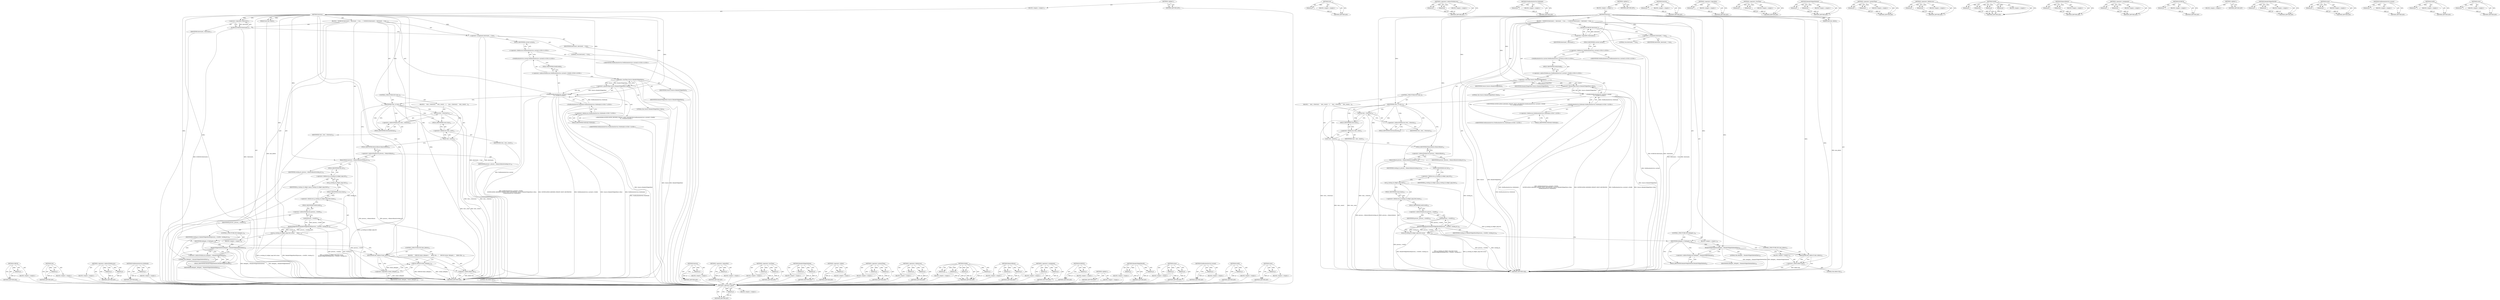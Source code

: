 digraph "reset" {
vulnerable_177 [label=<(METHOD,&lt;operator&gt;.delete)>];
vulnerable_178 [label=<(PARAM,p1)>];
vulnerable_179 [label=<(BLOCK,&lt;empty&gt;,&lt;empty&gt;)>];
vulnerable_180 [label=<(METHOD_RETURN,ANY)>];
vulnerable_159 [label=<(METHOD,Get)>];
vulnerable_160 [label=<(PARAM,p1)>];
vulnerable_161 [label=<(BLOCK,&lt;empty&gt;,&lt;empty&gt;)>];
vulnerable_162 [label=<(METHOD_RETURN,ANY)>];
vulnerable_113 [label=<(METHOD,&lt;operator&gt;.indirectFieldAccess)>];
vulnerable_114 [label=<(PARAM,p1)>];
vulnerable_115 [label=<(PARAM,p2)>];
vulnerable_116 [label=<(BLOCK,&lt;empty&gt;,&lt;empty&gt;)>];
vulnerable_117 [label=<(METHOD_RETURN,ANY)>];
vulnerable_137 [label=<(METHOD,NotificationService.NoDetails)>];
vulnerable_138 [label=<(PARAM,p1)>];
vulnerable_139 [label=<(BLOCK,&lt;empty&gt;,&lt;empty&gt;)>];
vulnerable_140 [label=<(METHOD_RETURN,ANY)>];
vulnerable_6 [label=<(METHOD,&lt;global&gt;)<SUB>1</SUB>>];
vulnerable_7 [label=<(BLOCK,&lt;empty&gt;,&lt;empty&gt;)<SUB>1</SUB>>];
vulnerable_8 [label=<(METHOD,Destroy)<SUB>1</SUB>>];
vulnerable_9 [label=<(PARAM,bool also_delete)<SUB>1</SUB>>];
vulnerable_10 [label=<(BLOCK,{
  DCHECK(!destroyed_);
  destroyed_ = true;

...,{
  DCHECK(!destroyed_);
  destroyed_ = true;

...)<SUB>1</SUB>>];
vulnerable_11 [label=<(DCHECK,DCHECK(!destroyed_))<SUB>2</SUB>>];
vulnerable_12 [label=<(&lt;operator&gt;.logicalNot,!destroyed_)<SUB>2</SUB>>];
vulnerable_13 [label=<(IDENTIFIER,destroyed_,!destroyed_)<SUB>2</SUB>>];
vulnerable_14 [label=<(&lt;operator&gt;.assignment,destroyed_ = true)<SUB>3</SUB>>];
vulnerable_15 [label=<(IDENTIFIER,destroyed_,destroyed_ = true)<SUB>3</SUB>>];
vulnerable_16 [label=<(LITERAL,true,destroyed_ = true)<SUB>3</SUB>>];
vulnerable_17 [label="<(Notify,NotificationService::current()-&gt;Notify(
      N...)<SUB>5</SUB>>"];
vulnerable_18 [label="<(&lt;operator&gt;.indirectFieldAccess,NotificationService::current()-&gt;Notify)<SUB>5</SUB>>"];
vulnerable_19 [label="<(NotificationService.current,NotificationService::current())<SUB>5</SUB>>"];
vulnerable_20 [label="<(&lt;operator&gt;.fieldAccess,NotificationService::current)<SUB>5</SUB>>"];
vulnerable_21 [label="<(IDENTIFIER,NotificationService,NotificationService::current())<SUB>5</SUB>>"];
vulnerable_22 [label=<(FIELD_IDENTIFIER,current,current)<SUB>5</SUB>>];
vulnerable_23 [label=<(FIELD_IDENTIFIER,Notify,Notify)<SUB>5</SUB>>];
vulnerable_24 [label="<(IDENTIFIER,NOTIFICATION_RENDER_WIDGET_HOST_DESTROYED,NotificationService::current()-&gt;Notify(
      N...)<SUB>6</SUB>>"];
vulnerable_25 [label=<(&lt;operator&gt;.greaterThan,Source&lt;RenderWidgetHost&gt;(this))<SUB>6</SUB>>];
vulnerable_26 [label=<(&lt;operator&gt;.lessThan,Source&lt;RenderWidgetHost)<SUB>6</SUB>>];
vulnerable_27 [label=<(IDENTIFIER,Source,Source&lt;RenderWidgetHost)<SUB>6</SUB>>];
vulnerable_28 [label=<(IDENTIFIER,RenderWidgetHost,Source&lt;RenderWidgetHost)<SUB>6</SUB>>];
vulnerable_29 [label=<(LITERAL,this,Source&lt;RenderWidgetHost&gt;(this))<SUB>6</SUB>>];
vulnerable_30 [label="<(NotificationService.NoDetails,NotificationService::NoDetails())<SUB>7</SUB>>"];
vulnerable_31 [label="<(&lt;operator&gt;.fieldAccess,NotificationService::NoDetails)<SUB>7</SUB>>"];
vulnerable_32 [label="<(IDENTIFIER,NotificationService,NotificationService::NoDetails())<SUB>7</SUB>>"];
vulnerable_33 [label=<(FIELD_IDENTIFIER,NoDetails,NoDetails)<SUB>7</SUB>>];
vulnerable_34 [label=<(CONTROL_STRUCTURE,IF,if (view_))<SUB>9</SUB>>];
vulnerable_35 [label=<(IDENTIFIER,view_,if (view_))<SUB>9</SUB>>];
vulnerable_36 [label=<(BLOCK,{
    view_-&gt;Destroy();
    view_.reset();
  },{
    view_-&gt;Destroy();
    view_.reset();
  })<SUB>9</SUB>>];
vulnerable_37 [label=<(Destroy,view_-&gt;Destroy())<SUB>10</SUB>>];
vulnerable_38 [label=<(&lt;operator&gt;.indirectFieldAccess,view_-&gt;Destroy)<SUB>10</SUB>>];
vulnerable_39 [label=<(IDENTIFIER,view_,view_-&gt;Destroy())<SUB>10</SUB>>];
vulnerable_40 [label=<(FIELD_IDENTIFIER,Destroy,Destroy)<SUB>10</SUB>>];
vulnerable_41 [label=<(reset,view_.reset())<SUB>11</SUB>>];
vulnerable_42 [label=<(&lt;operator&gt;.fieldAccess,view_.reset)<SUB>11</SUB>>];
vulnerable_43 [label=<(IDENTIFIER,view_,view_.reset())<SUB>11</SUB>>];
vulnerable_44 [label=<(FIELD_IDENTIFIER,reset,reset)<SUB>11</SUB>>];
vulnerable_45 [label=<(RemoveRoute,process_-&gt;RemoveRoute(routing_id_))<SUB>14</SUB>>];
vulnerable_46 [label=<(&lt;operator&gt;.indirectFieldAccess,process_-&gt;RemoveRoute)<SUB>14</SUB>>];
vulnerable_47 [label=<(IDENTIFIER,process_,process_-&gt;RemoveRoute(routing_id_))<SUB>14</SUB>>];
vulnerable_48 [label=<(FIELD_IDENTIFIER,RemoveRoute,RemoveRoute)<SUB>14</SUB>>];
vulnerable_49 [label=<(IDENTIFIER,routing_id_,process_-&gt;RemoveRoute(routing_id_))<SUB>14</SUB>>];
vulnerable_50 [label=<(erase,g_routing_id_widget_map.Get().erase(
      Rend...)<SUB>15</SUB>>];
vulnerable_51 [label=<(&lt;operator&gt;.fieldAccess,g_routing_id_widget_map.Get().erase)<SUB>15</SUB>>];
vulnerable_52 [label=<(Get,g_routing_id_widget_map.Get())<SUB>15</SUB>>];
vulnerable_53 [label=<(&lt;operator&gt;.fieldAccess,g_routing_id_widget_map.Get)<SUB>15</SUB>>];
vulnerable_54 [label=<(IDENTIFIER,g_routing_id_widget_map,g_routing_id_widget_map.Get())<SUB>15</SUB>>];
vulnerable_55 [label=<(FIELD_IDENTIFIER,Get,Get)<SUB>15</SUB>>];
vulnerable_56 [label=<(FIELD_IDENTIFIER,erase,erase)<SUB>15</SUB>>];
vulnerable_57 [label=<(RenderWidgetHostID,RenderWidgetHostID(process_-&gt;GetID(), routing_id_))<SUB>16</SUB>>];
vulnerable_58 [label=<(GetID,process_-&gt;GetID())<SUB>16</SUB>>];
vulnerable_59 [label=<(&lt;operator&gt;.indirectFieldAccess,process_-&gt;GetID)<SUB>16</SUB>>];
vulnerable_60 [label=<(IDENTIFIER,process_,process_-&gt;GetID())<SUB>16</SUB>>];
vulnerable_61 [label=<(FIELD_IDENTIFIER,GetID,GetID)<SUB>16</SUB>>];
vulnerable_62 [label=<(IDENTIFIER,routing_id_,RenderWidgetHostID(process_-&gt;GetID(), routing_id_))<SUB>16</SUB>>];
vulnerable_63 [label=<(CONTROL_STRUCTURE,IF,if (delegate_))<SUB>18</SUB>>];
vulnerable_64 [label=<(IDENTIFIER,delegate_,if (delegate_))<SUB>18</SUB>>];
vulnerable_65 [label=<(BLOCK,&lt;empty&gt;,&lt;empty&gt;)<SUB>19</SUB>>];
vulnerable_66 [label=<(RenderWidgetDeleted,delegate_-&gt;RenderWidgetDeleted(this))<SUB>19</SUB>>];
vulnerable_67 [label=<(&lt;operator&gt;.indirectFieldAccess,delegate_-&gt;RenderWidgetDeleted)<SUB>19</SUB>>];
vulnerable_68 [label=<(IDENTIFIER,delegate_,delegate_-&gt;RenderWidgetDeleted(this))<SUB>19</SUB>>];
vulnerable_69 [label=<(FIELD_IDENTIFIER,RenderWidgetDeleted,RenderWidgetDeleted)<SUB>19</SUB>>];
vulnerable_70 [label=<(LITERAL,this,delegate_-&gt;RenderWidgetDeleted(this))<SUB>19</SUB>>];
vulnerable_71 [label=<(CONTROL_STRUCTURE,IF,if (also_delete))<SUB>21</SUB>>];
vulnerable_72 [label=<(IDENTIFIER,also_delete,if (also_delete))<SUB>21</SUB>>];
vulnerable_73 [label=<(BLOCK,&lt;empty&gt;,&lt;empty&gt;)<SUB>22</SUB>>];
vulnerable_74 [label=<(&lt;operator&gt;.delete,delete this)<SUB>22</SUB>>];
vulnerable_75 [label=<(LITERAL,this,delete this)<SUB>22</SUB>>];
vulnerable_76 [label=<(METHOD_RETURN,void)<SUB>1</SUB>>];
vulnerable_78 [label=<(METHOD_RETURN,ANY)<SUB>1</SUB>>];
vulnerable_141 [label=<(METHOD,Destroy)>];
vulnerable_142 [label=<(PARAM,p1)>];
vulnerable_143 [label=<(BLOCK,&lt;empty&gt;,&lt;empty&gt;)>];
vulnerable_144 [label=<(METHOD_RETURN,ANY)>];
vulnerable_97 [label=<(METHOD,&lt;operator&gt;.logicalNot)>];
vulnerable_98 [label=<(PARAM,p1)>];
vulnerable_99 [label=<(BLOCK,&lt;empty&gt;,&lt;empty&gt;)>];
vulnerable_100 [label=<(METHOD_RETURN,ANY)>];
vulnerable_132 [label=<(METHOD,&lt;operator&gt;.lessThan)>];
vulnerable_133 [label=<(PARAM,p1)>];
vulnerable_134 [label=<(PARAM,p2)>];
vulnerable_135 [label=<(BLOCK,&lt;empty&gt;,&lt;empty&gt;)>];
vulnerable_136 [label=<(METHOD_RETURN,ANY)>];
vulnerable_172 [label=<(METHOD,RenderWidgetDeleted)>];
vulnerable_173 [label=<(PARAM,p1)>];
vulnerable_174 [label=<(PARAM,p2)>];
vulnerable_175 [label=<(BLOCK,&lt;empty&gt;,&lt;empty&gt;)>];
vulnerable_176 [label=<(METHOD_RETURN,ANY)>];
vulnerable_127 [label=<(METHOD,&lt;operator&gt;.greaterThan)>];
vulnerable_128 [label=<(PARAM,p1)>];
vulnerable_129 [label=<(PARAM,p2)>];
vulnerable_130 [label=<(BLOCK,&lt;empty&gt;,&lt;empty&gt;)>];
vulnerable_131 [label=<(METHOD_RETURN,ANY)>];
vulnerable_122 [label=<(METHOD,&lt;operator&gt;.fieldAccess)>];
vulnerable_123 [label=<(PARAM,p1)>];
vulnerable_124 [label=<(PARAM,p2)>];
vulnerable_125 [label=<(BLOCK,&lt;empty&gt;,&lt;empty&gt;)>];
vulnerable_126 [label=<(METHOD_RETURN,ANY)>];
vulnerable_106 [label=<(METHOD,Notify)>];
vulnerable_107 [label=<(PARAM,p1)>];
vulnerable_108 [label=<(PARAM,p2)>];
vulnerable_109 [label=<(PARAM,p3)>];
vulnerable_110 [label=<(PARAM,p4)>];
vulnerable_111 [label=<(BLOCK,&lt;empty&gt;,&lt;empty&gt;)>];
vulnerable_112 [label=<(METHOD_RETURN,ANY)>];
vulnerable_149 [label=<(METHOD,RemoveRoute)>];
vulnerable_150 [label=<(PARAM,p1)>];
vulnerable_151 [label=<(PARAM,p2)>];
vulnerable_152 [label=<(BLOCK,&lt;empty&gt;,&lt;empty&gt;)>];
vulnerable_153 [label=<(METHOD_RETURN,ANY)>];
vulnerable_101 [label=<(METHOD,&lt;operator&gt;.assignment)>];
vulnerable_102 [label=<(PARAM,p1)>];
vulnerable_103 [label=<(PARAM,p2)>];
vulnerable_104 [label=<(BLOCK,&lt;empty&gt;,&lt;empty&gt;)>];
vulnerable_105 [label=<(METHOD_RETURN,ANY)>];
vulnerable_93 [label=<(METHOD,DCHECK)>];
vulnerable_94 [label=<(PARAM,p1)>];
vulnerable_95 [label=<(BLOCK,&lt;empty&gt;,&lt;empty&gt;)>];
vulnerable_96 [label=<(METHOD_RETURN,ANY)>];
vulnerable_87 [label=<(METHOD,&lt;global&gt;)<SUB>1</SUB>>];
vulnerable_88 [label=<(BLOCK,&lt;empty&gt;,&lt;empty&gt;)>];
vulnerable_89 [label=<(METHOD_RETURN,ANY)>];
vulnerable_163 [label=<(METHOD,RenderWidgetHostID)>];
vulnerable_164 [label=<(PARAM,p1)>];
vulnerable_165 [label=<(PARAM,p2)>];
vulnerable_166 [label=<(BLOCK,&lt;empty&gt;,&lt;empty&gt;)>];
vulnerable_167 [label=<(METHOD_RETURN,ANY)>];
vulnerable_154 [label=<(METHOD,erase)>];
vulnerable_155 [label=<(PARAM,p1)>];
vulnerable_156 [label=<(PARAM,p2)>];
vulnerable_157 [label=<(BLOCK,&lt;empty&gt;,&lt;empty&gt;)>];
vulnerable_158 [label=<(METHOD_RETURN,ANY)>];
vulnerable_118 [label=<(METHOD,NotificationService.current)>];
vulnerable_119 [label=<(PARAM,p1)>];
vulnerable_120 [label=<(BLOCK,&lt;empty&gt;,&lt;empty&gt;)>];
vulnerable_121 [label=<(METHOD_RETURN,ANY)>];
vulnerable_168 [label=<(METHOD,GetID)>];
vulnerable_169 [label=<(PARAM,p1)>];
vulnerable_170 [label=<(BLOCK,&lt;empty&gt;,&lt;empty&gt;)>];
vulnerable_171 [label=<(METHOD_RETURN,ANY)>];
vulnerable_145 [label=<(METHOD,reset)>];
vulnerable_146 [label=<(PARAM,p1)>];
vulnerable_147 [label=<(BLOCK,&lt;empty&gt;,&lt;empty&gt;)>];
vulnerable_148 [label=<(METHOD_RETURN,ANY)>];
fixed_180 [label=<(METHOD,CHECK)>];
fixed_181 [label=<(PARAM,p1)>];
fixed_182 [label=<(BLOCK,&lt;empty&gt;,&lt;empty&gt;)>];
fixed_183 [label=<(METHOD_RETURN,ANY)>];
fixed_162 [label=<(METHOD,Get)>];
fixed_163 [label=<(PARAM,p1)>];
fixed_164 [label=<(BLOCK,&lt;empty&gt;,&lt;empty&gt;)>];
fixed_165 [label=<(METHOD_RETURN,ANY)>];
fixed_116 [label=<(METHOD,&lt;operator&gt;.indirectFieldAccess)>];
fixed_117 [label=<(PARAM,p1)>];
fixed_118 [label=<(PARAM,p2)>];
fixed_119 [label=<(BLOCK,&lt;empty&gt;,&lt;empty&gt;)>];
fixed_120 [label=<(METHOD_RETURN,ANY)>];
fixed_140 [label=<(METHOD,NotificationService.NoDetails)>];
fixed_141 [label=<(PARAM,p1)>];
fixed_142 [label=<(BLOCK,&lt;empty&gt;,&lt;empty&gt;)>];
fixed_143 [label=<(METHOD_RETURN,ANY)>];
fixed_6 [label=<(METHOD,&lt;global&gt;)<SUB>1</SUB>>];
fixed_7 [label=<(BLOCK,&lt;empty&gt;,&lt;empty&gt;)<SUB>1</SUB>>];
fixed_8 [label=<(METHOD,Destroy)<SUB>1</SUB>>];
fixed_9 [label=<(PARAM,bool also_delete)<SUB>1</SUB>>];
fixed_10 [label=<(BLOCK,{
  DCHECK(!destroyed_);
  destroyed_ = true;

...,{
  DCHECK(!destroyed_);
  destroyed_ = true;

...)<SUB>1</SUB>>];
fixed_11 [label=<(DCHECK,DCHECK(!destroyed_))<SUB>2</SUB>>];
fixed_12 [label=<(&lt;operator&gt;.logicalNot,!destroyed_)<SUB>2</SUB>>];
fixed_13 [label=<(IDENTIFIER,destroyed_,!destroyed_)<SUB>2</SUB>>];
fixed_14 [label=<(&lt;operator&gt;.assignment,destroyed_ = true)<SUB>3</SUB>>];
fixed_15 [label=<(IDENTIFIER,destroyed_,destroyed_ = true)<SUB>3</SUB>>];
fixed_16 [label=<(LITERAL,true,destroyed_ = true)<SUB>3</SUB>>];
fixed_17 [label="<(Notify,NotificationService::current()-&gt;Notify(
      N...)<SUB>5</SUB>>"];
fixed_18 [label="<(&lt;operator&gt;.indirectFieldAccess,NotificationService::current()-&gt;Notify)<SUB>5</SUB>>"];
fixed_19 [label="<(NotificationService.current,NotificationService::current())<SUB>5</SUB>>"];
fixed_20 [label="<(&lt;operator&gt;.fieldAccess,NotificationService::current)<SUB>5</SUB>>"];
fixed_21 [label="<(IDENTIFIER,NotificationService,NotificationService::current())<SUB>5</SUB>>"];
fixed_22 [label=<(FIELD_IDENTIFIER,current,current)<SUB>5</SUB>>];
fixed_23 [label=<(FIELD_IDENTIFIER,Notify,Notify)<SUB>5</SUB>>];
fixed_24 [label="<(IDENTIFIER,NOTIFICATION_RENDER_WIDGET_HOST_DESTROYED,NotificationService::current()-&gt;Notify(
      N...)<SUB>6</SUB>>"];
fixed_25 [label=<(&lt;operator&gt;.greaterThan,Source&lt;RenderWidgetHost&gt;(this))<SUB>6</SUB>>];
fixed_26 [label=<(&lt;operator&gt;.lessThan,Source&lt;RenderWidgetHost)<SUB>6</SUB>>];
fixed_27 [label=<(IDENTIFIER,Source,Source&lt;RenderWidgetHost)<SUB>6</SUB>>];
fixed_28 [label=<(IDENTIFIER,RenderWidgetHost,Source&lt;RenderWidgetHost)<SUB>6</SUB>>];
fixed_29 [label=<(LITERAL,this,Source&lt;RenderWidgetHost&gt;(this))<SUB>6</SUB>>];
fixed_30 [label="<(NotificationService.NoDetails,NotificationService::NoDetails())<SUB>7</SUB>>"];
fixed_31 [label="<(&lt;operator&gt;.fieldAccess,NotificationService::NoDetails)<SUB>7</SUB>>"];
fixed_32 [label="<(IDENTIFIER,NotificationService,NotificationService::NoDetails())<SUB>7</SUB>>"];
fixed_33 [label=<(FIELD_IDENTIFIER,NoDetails,NoDetails)<SUB>7</SUB>>];
fixed_34 [label=<(CONTROL_STRUCTURE,IF,if (view_))<SUB>9</SUB>>];
fixed_35 [label=<(IDENTIFIER,view_,if (view_))<SUB>9</SUB>>];
fixed_36 [label=<(BLOCK,{
    view_-&gt;Destroy();
    view_.reset();
  },{
    view_-&gt;Destroy();
    view_.reset();
  })<SUB>9</SUB>>];
fixed_37 [label=<(Destroy,view_-&gt;Destroy())<SUB>10</SUB>>];
fixed_38 [label=<(&lt;operator&gt;.indirectFieldAccess,view_-&gt;Destroy)<SUB>10</SUB>>];
fixed_39 [label=<(IDENTIFIER,view_,view_-&gt;Destroy())<SUB>10</SUB>>];
fixed_40 [label=<(FIELD_IDENTIFIER,Destroy,Destroy)<SUB>10</SUB>>];
fixed_41 [label=<(reset,view_.reset())<SUB>11</SUB>>];
fixed_42 [label=<(&lt;operator&gt;.fieldAccess,view_.reset)<SUB>11</SUB>>];
fixed_43 [label=<(IDENTIFIER,view_,view_.reset())<SUB>11</SUB>>];
fixed_44 [label=<(FIELD_IDENTIFIER,reset,reset)<SUB>11</SUB>>];
fixed_45 [label=<(RemoveRoute,process_-&gt;RemoveRoute(routing_id_))<SUB>14</SUB>>];
fixed_46 [label=<(&lt;operator&gt;.indirectFieldAccess,process_-&gt;RemoveRoute)<SUB>14</SUB>>];
fixed_47 [label=<(IDENTIFIER,process_,process_-&gt;RemoveRoute(routing_id_))<SUB>14</SUB>>];
fixed_48 [label=<(FIELD_IDENTIFIER,RemoveRoute,RemoveRoute)<SUB>14</SUB>>];
fixed_49 [label=<(IDENTIFIER,routing_id_,process_-&gt;RemoveRoute(routing_id_))<SUB>14</SUB>>];
fixed_50 [label=<(erase,g_routing_id_widget_map.Get().erase(
      Rend...)<SUB>15</SUB>>];
fixed_51 [label=<(&lt;operator&gt;.fieldAccess,g_routing_id_widget_map.Get().erase)<SUB>15</SUB>>];
fixed_52 [label=<(Get,g_routing_id_widget_map.Get())<SUB>15</SUB>>];
fixed_53 [label=<(&lt;operator&gt;.fieldAccess,g_routing_id_widget_map.Get)<SUB>15</SUB>>];
fixed_54 [label=<(IDENTIFIER,g_routing_id_widget_map,g_routing_id_widget_map.Get())<SUB>15</SUB>>];
fixed_55 [label=<(FIELD_IDENTIFIER,Get,Get)<SUB>15</SUB>>];
fixed_56 [label=<(FIELD_IDENTIFIER,erase,erase)<SUB>15</SUB>>];
fixed_57 [label=<(RenderWidgetHostID,RenderWidgetHostID(process_-&gt;GetID(), routing_id_))<SUB>16</SUB>>];
fixed_58 [label=<(GetID,process_-&gt;GetID())<SUB>16</SUB>>];
fixed_59 [label=<(&lt;operator&gt;.indirectFieldAccess,process_-&gt;GetID)<SUB>16</SUB>>];
fixed_60 [label=<(IDENTIFIER,process_,process_-&gt;GetID())<SUB>16</SUB>>];
fixed_61 [label=<(FIELD_IDENTIFIER,GetID,GetID)<SUB>16</SUB>>];
fixed_62 [label=<(IDENTIFIER,routing_id_,RenderWidgetHostID(process_-&gt;GetID(), routing_id_))<SUB>16</SUB>>];
fixed_63 [label=<(CONTROL_STRUCTURE,IF,if (delegate_))<SUB>18</SUB>>];
fixed_64 [label=<(IDENTIFIER,delegate_,if (delegate_))<SUB>18</SUB>>];
fixed_65 [label=<(BLOCK,&lt;empty&gt;,&lt;empty&gt;)<SUB>19</SUB>>];
fixed_66 [label=<(RenderWidgetDeleted,delegate_-&gt;RenderWidgetDeleted(this))<SUB>19</SUB>>];
fixed_67 [label=<(&lt;operator&gt;.indirectFieldAccess,delegate_-&gt;RenderWidgetDeleted)<SUB>19</SUB>>];
fixed_68 [label=<(IDENTIFIER,delegate_,delegate_-&gt;RenderWidgetDeleted(this))<SUB>19</SUB>>];
fixed_69 [label=<(FIELD_IDENTIFIER,RenderWidgetDeleted,RenderWidgetDeleted)<SUB>19</SUB>>];
fixed_70 [label=<(LITERAL,this,delegate_-&gt;RenderWidgetDeleted(this))<SUB>19</SUB>>];
fixed_71 [label=<(CONTROL_STRUCTURE,IF,if (also_delete))<SUB>21</SUB>>];
fixed_72 [label=<(IDENTIFIER,also_delete,if (also_delete))<SUB>21</SUB>>];
fixed_73 [label=<(BLOCK,{
    CHECK(!owner_delegate_);
     delete this...,{
    CHECK(!owner_delegate_);
     delete this...)<SUB>21</SUB>>];
fixed_74 [label=<(CHECK,CHECK(!owner_delegate_))<SUB>22</SUB>>];
fixed_75 [label=<(&lt;operator&gt;.logicalNot,!owner_delegate_)<SUB>22</SUB>>];
fixed_76 [label=<(IDENTIFIER,owner_delegate_,!owner_delegate_)<SUB>22</SUB>>];
fixed_77 [label=<(&lt;operator&gt;.delete,delete this)<SUB>23</SUB>>];
fixed_78 [label=<(LITERAL,this,delete this)<SUB>23</SUB>>];
fixed_79 [label=<(METHOD_RETURN,void)<SUB>1</SUB>>];
fixed_81 [label=<(METHOD_RETURN,ANY)<SUB>1</SUB>>];
fixed_144 [label=<(METHOD,Destroy)>];
fixed_145 [label=<(PARAM,p1)>];
fixed_146 [label=<(BLOCK,&lt;empty&gt;,&lt;empty&gt;)>];
fixed_147 [label=<(METHOD_RETURN,ANY)>];
fixed_100 [label=<(METHOD,&lt;operator&gt;.logicalNot)>];
fixed_101 [label=<(PARAM,p1)>];
fixed_102 [label=<(BLOCK,&lt;empty&gt;,&lt;empty&gt;)>];
fixed_103 [label=<(METHOD_RETURN,ANY)>];
fixed_135 [label=<(METHOD,&lt;operator&gt;.lessThan)>];
fixed_136 [label=<(PARAM,p1)>];
fixed_137 [label=<(PARAM,p2)>];
fixed_138 [label=<(BLOCK,&lt;empty&gt;,&lt;empty&gt;)>];
fixed_139 [label=<(METHOD_RETURN,ANY)>];
fixed_175 [label=<(METHOD,RenderWidgetDeleted)>];
fixed_176 [label=<(PARAM,p1)>];
fixed_177 [label=<(PARAM,p2)>];
fixed_178 [label=<(BLOCK,&lt;empty&gt;,&lt;empty&gt;)>];
fixed_179 [label=<(METHOD_RETURN,ANY)>];
fixed_184 [label=<(METHOD,&lt;operator&gt;.delete)>];
fixed_185 [label=<(PARAM,p1)>];
fixed_186 [label=<(BLOCK,&lt;empty&gt;,&lt;empty&gt;)>];
fixed_187 [label=<(METHOD_RETURN,ANY)>];
fixed_130 [label=<(METHOD,&lt;operator&gt;.greaterThan)>];
fixed_131 [label=<(PARAM,p1)>];
fixed_132 [label=<(PARAM,p2)>];
fixed_133 [label=<(BLOCK,&lt;empty&gt;,&lt;empty&gt;)>];
fixed_134 [label=<(METHOD_RETURN,ANY)>];
fixed_125 [label=<(METHOD,&lt;operator&gt;.fieldAccess)>];
fixed_126 [label=<(PARAM,p1)>];
fixed_127 [label=<(PARAM,p2)>];
fixed_128 [label=<(BLOCK,&lt;empty&gt;,&lt;empty&gt;)>];
fixed_129 [label=<(METHOD_RETURN,ANY)>];
fixed_109 [label=<(METHOD,Notify)>];
fixed_110 [label=<(PARAM,p1)>];
fixed_111 [label=<(PARAM,p2)>];
fixed_112 [label=<(PARAM,p3)>];
fixed_113 [label=<(PARAM,p4)>];
fixed_114 [label=<(BLOCK,&lt;empty&gt;,&lt;empty&gt;)>];
fixed_115 [label=<(METHOD_RETURN,ANY)>];
fixed_152 [label=<(METHOD,RemoveRoute)>];
fixed_153 [label=<(PARAM,p1)>];
fixed_154 [label=<(PARAM,p2)>];
fixed_155 [label=<(BLOCK,&lt;empty&gt;,&lt;empty&gt;)>];
fixed_156 [label=<(METHOD_RETURN,ANY)>];
fixed_104 [label=<(METHOD,&lt;operator&gt;.assignment)>];
fixed_105 [label=<(PARAM,p1)>];
fixed_106 [label=<(PARAM,p2)>];
fixed_107 [label=<(BLOCK,&lt;empty&gt;,&lt;empty&gt;)>];
fixed_108 [label=<(METHOD_RETURN,ANY)>];
fixed_96 [label=<(METHOD,DCHECK)>];
fixed_97 [label=<(PARAM,p1)>];
fixed_98 [label=<(BLOCK,&lt;empty&gt;,&lt;empty&gt;)>];
fixed_99 [label=<(METHOD_RETURN,ANY)>];
fixed_90 [label=<(METHOD,&lt;global&gt;)<SUB>1</SUB>>];
fixed_91 [label=<(BLOCK,&lt;empty&gt;,&lt;empty&gt;)>];
fixed_92 [label=<(METHOD_RETURN,ANY)>];
fixed_166 [label=<(METHOD,RenderWidgetHostID)>];
fixed_167 [label=<(PARAM,p1)>];
fixed_168 [label=<(PARAM,p2)>];
fixed_169 [label=<(BLOCK,&lt;empty&gt;,&lt;empty&gt;)>];
fixed_170 [label=<(METHOD_RETURN,ANY)>];
fixed_157 [label=<(METHOD,erase)>];
fixed_158 [label=<(PARAM,p1)>];
fixed_159 [label=<(PARAM,p2)>];
fixed_160 [label=<(BLOCK,&lt;empty&gt;,&lt;empty&gt;)>];
fixed_161 [label=<(METHOD_RETURN,ANY)>];
fixed_121 [label=<(METHOD,NotificationService.current)>];
fixed_122 [label=<(PARAM,p1)>];
fixed_123 [label=<(BLOCK,&lt;empty&gt;,&lt;empty&gt;)>];
fixed_124 [label=<(METHOD_RETURN,ANY)>];
fixed_171 [label=<(METHOD,GetID)>];
fixed_172 [label=<(PARAM,p1)>];
fixed_173 [label=<(BLOCK,&lt;empty&gt;,&lt;empty&gt;)>];
fixed_174 [label=<(METHOD_RETURN,ANY)>];
fixed_148 [label=<(METHOD,reset)>];
fixed_149 [label=<(PARAM,p1)>];
fixed_150 [label=<(BLOCK,&lt;empty&gt;,&lt;empty&gt;)>];
fixed_151 [label=<(METHOD_RETURN,ANY)>];
vulnerable_177 -> vulnerable_178  [key=0, label="AST: "];
vulnerable_177 -> vulnerable_178  [key=1, label="DDG: "];
vulnerable_177 -> vulnerable_179  [key=0, label="AST: "];
vulnerable_177 -> vulnerable_180  [key=0, label="AST: "];
vulnerable_177 -> vulnerable_180  [key=1, label="CFG: "];
vulnerable_178 -> vulnerable_180  [key=0, label="DDG: p1"];
vulnerable_159 -> vulnerable_160  [key=0, label="AST: "];
vulnerable_159 -> vulnerable_160  [key=1, label="DDG: "];
vulnerable_159 -> vulnerable_161  [key=0, label="AST: "];
vulnerable_159 -> vulnerable_162  [key=0, label="AST: "];
vulnerable_159 -> vulnerable_162  [key=1, label="CFG: "];
vulnerable_160 -> vulnerable_162  [key=0, label="DDG: p1"];
vulnerable_113 -> vulnerable_114  [key=0, label="AST: "];
vulnerable_113 -> vulnerable_114  [key=1, label="DDG: "];
vulnerable_113 -> vulnerable_116  [key=0, label="AST: "];
vulnerable_113 -> vulnerable_115  [key=0, label="AST: "];
vulnerable_113 -> vulnerable_115  [key=1, label="DDG: "];
vulnerable_113 -> vulnerable_117  [key=0, label="AST: "];
vulnerable_113 -> vulnerable_117  [key=1, label="CFG: "];
vulnerable_114 -> vulnerable_117  [key=0, label="DDG: p1"];
vulnerable_115 -> vulnerable_117  [key=0, label="DDG: p2"];
vulnerable_137 -> vulnerable_138  [key=0, label="AST: "];
vulnerable_137 -> vulnerable_138  [key=1, label="DDG: "];
vulnerable_137 -> vulnerable_139  [key=0, label="AST: "];
vulnerable_137 -> vulnerable_140  [key=0, label="AST: "];
vulnerable_137 -> vulnerable_140  [key=1, label="CFG: "];
vulnerable_138 -> vulnerable_140  [key=0, label="DDG: p1"];
vulnerable_6 -> vulnerable_7  [key=0, label="AST: "];
vulnerable_6 -> vulnerable_78  [key=0, label="AST: "];
vulnerable_6 -> vulnerable_78  [key=1, label="CFG: "];
vulnerable_7 -> vulnerable_8  [key=0, label="AST: "];
vulnerable_8 -> vulnerable_9  [key=0, label="AST: "];
vulnerable_8 -> vulnerable_9  [key=1, label="DDG: "];
vulnerable_8 -> vulnerable_10  [key=0, label="AST: "];
vulnerable_8 -> vulnerable_76  [key=0, label="AST: "];
vulnerable_8 -> vulnerable_12  [key=0, label="CFG: "];
vulnerable_8 -> vulnerable_12  [key=1, label="DDG: "];
vulnerable_8 -> vulnerable_14  [key=0, label="DDG: "];
vulnerable_8 -> vulnerable_17  [key=0, label="DDG: "];
vulnerable_8 -> vulnerable_35  [key=0, label="DDG: "];
vulnerable_8 -> vulnerable_45  [key=0, label="DDG: "];
vulnerable_8 -> vulnerable_64  [key=0, label="DDG: "];
vulnerable_8 -> vulnerable_72  [key=0, label="DDG: "];
vulnerable_8 -> vulnerable_25  [key=0, label="DDG: "];
vulnerable_8 -> vulnerable_57  [key=0, label="DDG: "];
vulnerable_8 -> vulnerable_26  [key=0, label="DDG: "];
vulnerable_8 -> vulnerable_66  [key=0, label="DDG: "];
vulnerable_8 -> vulnerable_74  [key=0, label="DDG: "];
vulnerable_9 -> vulnerable_76  [key=0, label="DDG: also_delete"];
vulnerable_10 -> vulnerable_11  [key=0, label="AST: "];
vulnerable_10 -> vulnerable_14  [key=0, label="AST: "];
vulnerable_10 -> vulnerable_17  [key=0, label="AST: "];
vulnerable_10 -> vulnerable_34  [key=0, label="AST: "];
vulnerable_10 -> vulnerable_45  [key=0, label="AST: "];
vulnerable_10 -> vulnerable_50  [key=0, label="AST: "];
vulnerable_10 -> vulnerable_63  [key=0, label="AST: "];
vulnerable_10 -> vulnerable_71  [key=0, label="AST: "];
vulnerable_11 -> vulnerable_12  [key=0, label="AST: "];
vulnerable_11 -> vulnerable_14  [key=0, label="CFG: "];
vulnerable_11 -> vulnerable_76  [key=0, label="DDG: !destroyed_"];
vulnerable_11 -> vulnerable_76  [key=1, label="DDG: DCHECK(!destroyed_)"];
vulnerable_12 -> vulnerable_13  [key=0, label="AST: "];
vulnerable_12 -> vulnerable_11  [key=0, label="CFG: "];
vulnerable_12 -> vulnerable_11  [key=1, label="DDG: destroyed_"];
vulnerable_14 -> vulnerable_15  [key=0, label="AST: "];
vulnerable_14 -> vulnerable_16  [key=0, label="AST: "];
vulnerable_14 -> vulnerable_22  [key=0, label="CFG: "];
vulnerable_14 -> vulnerable_76  [key=0, label="DDG: destroyed_"];
vulnerable_14 -> vulnerable_76  [key=1, label="DDG: destroyed_ = true"];
vulnerable_17 -> vulnerable_18  [key=0, label="AST: "];
vulnerable_17 -> vulnerable_24  [key=0, label="AST: "];
vulnerable_17 -> vulnerable_25  [key=0, label="AST: "];
vulnerable_17 -> vulnerable_30  [key=0, label="AST: "];
vulnerable_17 -> vulnerable_35  [key=0, label="CFG: "];
vulnerable_17 -> vulnerable_76  [key=0, label="DDG: NotificationService::current()-&gt;Notify"];
vulnerable_17 -> vulnerable_76  [key=1, label="DDG: Source&lt;RenderWidgetHost&gt;(this)"];
vulnerable_17 -> vulnerable_76  [key=2, label="DDG: NotificationService::NoDetails()"];
vulnerable_17 -> vulnerable_76  [key=3, label="DDG: NotificationService::current()-&gt;Notify(
      NOTIFICATION_RENDER_WIDGET_HOST_DESTROYED, Source&lt;RenderWidgetHost&gt;(this),
      NotificationService::NoDetails())"];
vulnerable_17 -> vulnerable_76  [key=4, label="DDG: NOTIFICATION_RENDER_WIDGET_HOST_DESTROYED"];
vulnerable_18 -> vulnerable_19  [key=0, label="AST: "];
vulnerable_18 -> vulnerable_23  [key=0, label="AST: "];
vulnerable_18 -> vulnerable_26  [key=0, label="CFG: "];
vulnerable_19 -> vulnerable_20  [key=0, label="AST: "];
vulnerable_19 -> vulnerable_23  [key=0, label="CFG: "];
vulnerable_19 -> vulnerable_76  [key=0, label="DDG: NotificationService::current"];
vulnerable_20 -> vulnerable_21  [key=0, label="AST: "];
vulnerable_20 -> vulnerable_22  [key=0, label="AST: "];
vulnerable_20 -> vulnerable_19  [key=0, label="CFG: "];
vulnerable_22 -> vulnerable_20  [key=0, label="CFG: "];
vulnerable_23 -> vulnerable_18  [key=0, label="CFG: "];
vulnerable_25 -> vulnerable_26  [key=0, label="AST: "];
vulnerable_25 -> vulnerable_29  [key=0, label="AST: "];
vulnerable_25 -> vulnerable_33  [key=0, label="CFG: "];
vulnerable_25 -> vulnerable_76  [key=0, label="DDG: Source&lt;RenderWidgetHost"];
vulnerable_25 -> vulnerable_17  [key=0, label="DDG: Source&lt;RenderWidgetHost"];
vulnerable_25 -> vulnerable_17  [key=1, label="DDG: this"];
vulnerable_26 -> vulnerable_27  [key=0, label="AST: "];
vulnerable_26 -> vulnerable_28  [key=0, label="AST: "];
vulnerable_26 -> vulnerable_25  [key=0, label="CFG: "];
vulnerable_26 -> vulnerable_25  [key=1, label="DDG: Source"];
vulnerable_26 -> vulnerable_25  [key=2, label="DDG: RenderWidgetHost"];
vulnerable_26 -> vulnerable_76  [key=0, label="DDG: RenderWidgetHost"];
vulnerable_26 -> vulnerable_76  [key=1, label="DDG: Source"];
vulnerable_30 -> vulnerable_31  [key=0, label="AST: "];
vulnerable_30 -> vulnerable_17  [key=0, label="CFG: "];
vulnerable_30 -> vulnerable_17  [key=1, label="DDG: NotificationService::NoDetails"];
vulnerable_30 -> vulnerable_76  [key=0, label="DDG: NotificationService::NoDetails"];
vulnerable_31 -> vulnerable_32  [key=0, label="AST: "];
vulnerable_31 -> vulnerable_33  [key=0, label="AST: "];
vulnerable_31 -> vulnerable_30  [key=0, label="CFG: "];
vulnerable_33 -> vulnerable_31  [key=0, label="CFG: "];
vulnerable_34 -> vulnerable_35  [key=0, label="AST: "];
vulnerable_34 -> vulnerable_36  [key=0, label="AST: "];
vulnerable_35 -> vulnerable_40  [key=0, label="CFG: "];
vulnerable_35 -> vulnerable_40  [key=1, label="CDG: "];
vulnerable_35 -> vulnerable_48  [key=0, label="CFG: "];
vulnerable_35 -> vulnerable_42  [key=0, label="CDG: "];
vulnerable_35 -> vulnerable_44  [key=0, label="CDG: "];
vulnerable_35 -> vulnerable_37  [key=0, label="CDG: "];
vulnerable_35 -> vulnerable_38  [key=0, label="CDG: "];
vulnerable_35 -> vulnerable_41  [key=0, label="CDG: "];
vulnerable_36 -> vulnerable_37  [key=0, label="AST: "];
vulnerable_36 -> vulnerable_41  [key=0, label="AST: "];
vulnerable_37 -> vulnerable_38  [key=0, label="AST: "];
vulnerable_37 -> vulnerable_44  [key=0, label="CFG: "];
vulnerable_37 -> vulnerable_76  [key=0, label="DDG: view_-&gt;Destroy"];
vulnerable_37 -> vulnerable_76  [key=1, label="DDG: view_-&gt;Destroy()"];
vulnerable_38 -> vulnerable_39  [key=0, label="AST: "];
vulnerable_38 -> vulnerable_40  [key=0, label="AST: "];
vulnerable_38 -> vulnerable_37  [key=0, label="CFG: "];
vulnerable_40 -> vulnerable_38  [key=0, label="CFG: "];
vulnerable_41 -> vulnerable_42  [key=0, label="AST: "];
vulnerable_41 -> vulnerable_48  [key=0, label="CFG: "];
vulnerable_41 -> vulnerable_76  [key=0, label="DDG: view_.reset"];
vulnerable_41 -> vulnerable_76  [key=1, label="DDG: view_.reset()"];
vulnerable_42 -> vulnerable_43  [key=0, label="AST: "];
vulnerable_42 -> vulnerable_44  [key=0, label="AST: "];
vulnerable_42 -> vulnerable_41  [key=0, label="CFG: "];
vulnerable_44 -> vulnerable_42  [key=0, label="CFG: "];
vulnerable_45 -> vulnerable_46  [key=0, label="AST: "];
vulnerable_45 -> vulnerable_49  [key=0, label="AST: "];
vulnerable_45 -> vulnerable_55  [key=0, label="CFG: "];
vulnerable_45 -> vulnerable_76  [key=0, label="DDG: process_-&gt;RemoveRoute"];
vulnerable_45 -> vulnerable_76  [key=1, label="DDG: process_-&gt;RemoveRoute(routing_id_)"];
vulnerable_45 -> vulnerable_57  [key=0, label="DDG: routing_id_"];
vulnerable_46 -> vulnerable_47  [key=0, label="AST: "];
vulnerable_46 -> vulnerable_48  [key=0, label="AST: "];
vulnerable_46 -> vulnerable_45  [key=0, label="CFG: "];
vulnerable_48 -> vulnerable_46  [key=0, label="CFG: "];
vulnerable_50 -> vulnerable_51  [key=0, label="AST: "];
vulnerable_50 -> vulnerable_57  [key=0, label="AST: "];
vulnerable_50 -> vulnerable_64  [key=0, label="CFG: "];
vulnerable_50 -> vulnerable_76  [key=0, label="DDG: g_routing_id_widget_map.Get().erase"];
vulnerable_50 -> vulnerable_76  [key=1, label="DDG: RenderWidgetHostID(process_-&gt;GetID(), routing_id_)"];
vulnerable_50 -> vulnerable_76  [key=2, label="DDG: g_routing_id_widget_map.Get().erase(
      RenderWidgetHostID(process_-&gt;GetID(), routing_id_))"];
vulnerable_51 -> vulnerable_52  [key=0, label="AST: "];
vulnerable_51 -> vulnerable_56  [key=0, label="AST: "];
vulnerable_51 -> vulnerable_61  [key=0, label="CFG: "];
vulnerable_52 -> vulnerable_53  [key=0, label="AST: "];
vulnerable_52 -> vulnerable_56  [key=0, label="CFG: "];
vulnerable_52 -> vulnerable_76  [key=0, label="DDG: g_routing_id_widget_map.Get"];
vulnerable_53 -> vulnerable_54  [key=0, label="AST: "];
vulnerable_53 -> vulnerable_55  [key=0, label="AST: "];
vulnerable_53 -> vulnerable_52  [key=0, label="CFG: "];
vulnerable_55 -> vulnerable_53  [key=0, label="CFG: "];
vulnerable_56 -> vulnerable_51  [key=0, label="CFG: "];
vulnerable_57 -> vulnerable_58  [key=0, label="AST: "];
vulnerable_57 -> vulnerable_62  [key=0, label="AST: "];
vulnerable_57 -> vulnerable_50  [key=0, label="CFG: "];
vulnerable_57 -> vulnerable_50  [key=1, label="DDG: process_-&gt;GetID()"];
vulnerable_57 -> vulnerable_50  [key=2, label="DDG: routing_id_"];
vulnerable_57 -> vulnerable_76  [key=0, label="DDG: process_-&gt;GetID()"];
vulnerable_57 -> vulnerable_76  [key=1, label="DDG: routing_id_"];
vulnerable_58 -> vulnerable_59  [key=0, label="AST: "];
vulnerable_58 -> vulnerable_57  [key=0, label="CFG: "];
vulnerable_58 -> vulnerable_57  [key=1, label="DDG: process_-&gt;GetID"];
vulnerable_58 -> vulnerable_76  [key=0, label="DDG: process_-&gt;GetID"];
vulnerable_59 -> vulnerable_60  [key=0, label="AST: "];
vulnerable_59 -> vulnerable_61  [key=0, label="AST: "];
vulnerable_59 -> vulnerable_58  [key=0, label="CFG: "];
vulnerable_61 -> vulnerable_59  [key=0, label="CFG: "];
vulnerable_63 -> vulnerable_64  [key=0, label="AST: "];
vulnerable_63 -> vulnerable_65  [key=0, label="AST: "];
vulnerable_64 -> vulnerable_72  [key=0, label="CFG: "];
vulnerable_64 -> vulnerable_69  [key=0, label="CFG: "];
vulnerable_64 -> vulnerable_69  [key=1, label="CDG: "];
vulnerable_64 -> vulnerable_66  [key=0, label="CDG: "];
vulnerable_64 -> vulnerable_67  [key=0, label="CDG: "];
vulnerable_65 -> vulnerable_66  [key=0, label="AST: "];
vulnerable_66 -> vulnerable_67  [key=0, label="AST: "];
vulnerable_66 -> vulnerable_70  [key=0, label="AST: "];
vulnerable_66 -> vulnerable_72  [key=0, label="CFG: "];
vulnerable_66 -> vulnerable_76  [key=0, label="DDG: delegate_-&gt;RenderWidgetDeleted"];
vulnerable_66 -> vulnerable_76  [key=1, label="DDG: delegate_-&gt;RenderWidgetDeleted(this)"];
vulnerable_67 -> vulnerable_68  [key=0, label="AST: "];
vulnerable_67 -> vulnerable_69  [key=0, label="AST: "];
vulnerable_67 -> vulnerable_66  [key=0, label="CFG: "];
vulnerable_69 -> vulnerable_67  [key=0, label="CFG: "];
vulnerable_71 -> vulnerable_72  [key=0, label="AST: "];
vulnerable_71 -> vulnerable_73  [key=0, label="AST: "];
vulnerable_72 -> vulnerable_76  [key=0, label="CFG: "];
vulnerable_72 -> vulnerable_74  [key=0, label="CFG: "];
vulnerable_72 -> vulnerable_74  [key=1, label="CDG: "];
vulnerable_73 -> vulnerable_74  [key=0, label="AST: "];
vulnerable_74 -> vulnerable_75  [key=0, label="AST: "];
vulnerable_74 -> vulnerable_76  [key=0, label="CFG: "];
vulnerable_74 -> vulnerable_76  [key=1, label="DDG: delete this"];
vulnerable_141 -> vulnerable_142  [key=0, label="AST: "];
vulnerable_141 -> vulnerable_142  [key=1, label="DDG: "];
vulnerable_141 -> vulnerable_143  [key=0, label="AST: "];
vulnerable_141 -> vulnerable_144  [key=0, label="AST: "];
vulnerable_141 -> vulnerable_144  [key=1, label="CFG: "];
vulnerable_142 -> vulnerable_144  [key=0, label="DDG: p1"];
vulnerable_97 -> vulnerable_98  [key=0, label="AST: "];
vulnerable_97 -> vulnerable_98  [key=1, label="DDG: "];
vulnerable_97 -> vulnerable_99  [key=0, label="AST: "];
vulnerable_97 -> vulnerable_100  [key=0, label="AST: "];
vulnerable_97 -> vulnerable_100  [key=1, label="CFG: "];
vulnerable_98 -> vulnerable_100  [key=0, label="DDG: p1"];
vulnerable_132 -> vulnerable_133  [key=0, label="AST: "];
vulnerable_132 -> vulnerable_133  [key=1, label="DDG: "];
vulnerable_132 -> vulnerable_135  [key=0, label="AST: "];
vulnerable_132 -> vulnerable_134  [key=0, label="AST: "];
vulnerable_132 -> vulnerable_134  [key=1, label="DDG: "];
vulnerable_132 -> vulnerable_136  [key=0, label="AST: "];
vulnerable_132 -> vulnerable_136  [key=1, label="CFG: "];
vulnerable_133 -> vulnerable_136  [key=0, label="DDG: p1"];
vulnerable_134 -> vulnerable_136  [key=0, label="DDG: p2"];
vulnerable_172 -> vulnerable_173  [key=0, label="AST: "];
vulnerable_172 -> vulnerable_173  [key=1, label="DDG: "];
vulnerable_172 -> vulnerable_175  [key=0, label="AST: "];
vulnerable_172 -> vulnerable_174  [key=0, label="AST: "];
vulnerable_172 -> vulnerable_174  [key=1, label="DDG: "];
vulnerable_172 -> vulnerable_176  [key=0, label="AST: "];
vulnerable_172 -> vulnerable_176  [key=1, label="CFG: "];
vulnerable_173 -> vulnerable_176  [key=0, label="DDG: p1"];
vulnerable_174 -> vulnerable_176  [key=0, label="DDG: p2"];
vulnerable_127 -> vulnerable_128  [key=0, label="AST: "];
vulnerable_127 -> vulnerable_128  [key=1, label="DDG: "];
vulnerable_127 -> vulnerable_130  [key=0, label="AST: "];
vulnerable_127 -> vulnerable_129  [key=0, label="AST: "];
vulnerable_127 -> vulnerable_129  [key=1, label="DDG: "];
vulnerable_127 -> vulnerable_131  [key=0, label="AST: "];
vulnerable_127 -> vulnerable_131  [key=1, label="CFG: "];
vulnerable_128 -> vulnerable_131  [key=0, label="DDG: p1"];
vulnerable_129 -> vulnerable_131  [key=0, label="DDG: p2"];
vulnerable_122 -> vulnerable_123  [key=0, label="AST: "];
vulnerable_122 -> vulnerable_123  [key=1, label="DDG: "];
vulnerable_122 -> vulnerable_125  [key=0, label="AST: "];
vulnerable_122 -> vulnerable_124  [key=0, label="AST: "];
vulnerable_122 -> vulnerable_124  [key=1, label="DDG: "];
vulnerable_122 -> vulnerable_126  [key=0, label="AST: "];
vulnerable_122 -> vulnerable_126  [key=1, label="CFG: "];
vulnerable_123 -> vulnerable_126  [key=0, label="DDG: p1"];
vulnerable_124 -> vulnerable_126  [key=0, label="DDG: p2"];
vulnerable_106 -> vulnerable_107  [key=0, label="AST: "];
vulnerable_106 -> vulnerable_107  [key=1, label="DDG: "];
vulnerable_106 -> vulnerable_111  [key=0, label="AST: "];
vulnerable_106 -> vulnerable_108  [key=0, label="AST: "];
vulnerable_106 -> vulnerable_108  [key=1, label="DDG: "];
vulnerable_106 -> vulnerable_112  [key=0, label="AST: "];
vulnerable_106 -> vulnerable_112  [key=1, label="CFG: "];
vulnerable_106 -> vulnerable_109  [key=0, label="AST: "];
vulnerable_106 -> vulnerable_109  [key=1, label="DDG: "];
vulnerable_106 -> vulnerable_110  [key=0, label="AST: "];
vulnerable_106 -> vulnerable_110  [key=1, label="DDG: "];
vulnerable_107 -> vulnerable_112  [key=0, label="DDG: p1"];
vulnerable_108 -> vulnerable_112  [key=0, label="DDG: p2"];
vulnerable_109 -> vulnerable_112  [key=0, label="DDG: p3"];
vulnerable_110 -> vulnerable_112  [key=0, label="DDG: p4"];
vulnerable_149 -> vulnerable_150  [key=0, label="AST: "];
vulnerable_149 -> vulnerable_150  [key=1, label="DDG: "];
vulnerable_149 -> vulnerable_152  [key=0, label="AST: "];
vulnerable_149 -> vulnerable_151  [key=0, label="AST: "];
vulnerable_149 -> vulnerable_151  [key=1, label="DDG: "];
vulnerable_149 -> vulnerable_153  [key=0, label="AST: "];
vulnerable_149 -> vulnerable_153  [key=1, label="CFG: "];
vulnerable_150 -> vulnerable_153  [key=0, label="DDG: p1"];
vulnerable_151 -> vulnerable_153  [key=0, label="DDG: p2"];
vulnerable_101 -> vulnerable_102  [key=0, label="AST: "];
vulnerable_101 -> vulnerable_102  [key=1, label="DDG: "];
vulnerable_101 -> vulnerable_104  [key=0, label="AST: "];
vulnerable_101 -> vulnerable_103  [key=0, label="AST: "];
vulnerable_101 -> vulnerable_103  [key=1, label="DDG: "];
vulnerable_101 -> vulnerable_105  [key=0, label="AST: "];
vulnerable_101 -> vulnerable_105  [key=1, label="CFG: "];
vulnerable_102 -> vulnerable_105  [key=0, label="DDG: p1"];
vulnerable_103 -> vulnerable_105  [key=0, label="DDG: p2"];
vulnerable_93 -> vulnerable_94  [key=0, label="AST: "];
vulnerable_93 -> vulnerable_94  [key=1, label="DDG: "];
vulnerable_93 -> vulnerable_95  [key=0, label="AST: "];
vulnerable_93 -> vulnerable_96  [key=0, label="AST: "];
vulnerable_93 -> vulnerable_96  [key=1, label="CFG: "];
vulnerable_94 -> vulnerable_96  [key=0, label="DDG: p1"];
vulnerable_87 -> vulnerable_88  [key=0, label="AST: "];
vulnerable_87 -> vulnerable_89  [key=0, label="AST: "];
vulnerable_87 -> vulnerable_89  [key=1, label="CFG: "];
vulnerable_163 -> vulnerable_164  [key=0, label="AST: "];
vulnerable_163 -> vulnerable_164  [key=1, label="DDG: "];
vulnerable_163 -> vulnerable_166  [key=0, label="AST: "];
vulnerable_163 -> vulnerable_165  [key=0, label="AST: "];
vulnerable_163 -> vulnerable_165  [key=1, label="DDG: "];
vulnerable_163 -> vulnerable_167  [key=0, label="AST: "];
vulnerable_163 -> vulnerable_167  [key=1, label="CFG: "];
vulnerable_164 -> vulnerable_167  [key=0, label="DDG: p1"];
vulnerable_165 -> vulnerable_167  [key=0, label="DDG: p2"];
vulnerable_154 -> vulnerable_155  [key=0, label="AST: "];
vulnerable_154 -> vulnerable_155  [key=1, label="DDG: "];
vulnerable_154 -> vulnerable_157  [key=0, label="AST: "];
vulnerable_154 -> vulnerable_156  [key=0, label="AST: "];
vulnerable_154 -> vulnerable_156  [key=1, label="DDG: "];
vulnerable_154 -> vulnerable_158  [key=0, label="AST: "];
vulnerable_154 -> vulnerable_158  [key=1, label="CFG: "];
vulnerable_155 -> vulnerable_158  [key=0, label="DDG: p1"];
vulnerable_156 -> vulnerable_158  [key=0, label="DDG: p2"];
vulnerable_118 -> vulnerable_119  [key=0, label="AST: "];
vulnerable_118 -> vulnerable_119  [key=1, label="DDG: "];
vulnerable_118 -> vulnerable_120  [key=0, label="AST: "];
vulnerable_118 -> vulnerable_121  [key=0, label="AST: "];
vulnerable_118 -> vulnerable_121  [key=1, label="CFG: "];
vulnerable_119 -> vulnerable_121  [key=0, label="DDG: p1"];
vulnerable_168 -> vulnerable_169  [key=0, label="AST: "];
vulnerable_168 -> vulnerable_169  [key=1, label="DDG: "];
vulnerable_168 -> vulnerable_170  [key=0, label="AST: "];
vulnerable_168 -> vulnerable_171  [key=0, label="AST: "];
vulnerable_168 -> vulnerable_171  [key=1, label="CFG: "];
vulnerable_169 -> vulnerable_171  [key=0, label="DDG: p1"];
vulnerable_145 -> vulnerable_146  [key=0, label="AST: "];
vulnerable_145 -> vulnerable_146  [key=1, label="DDG: "];
vulnerable_145 -> vulnerable_147  [key=0, label="AST: "];
vulnerable_145 -> vulnerable_148  [key=0, label="AST: "];
vulnerable_145 -> vulnerable_148  [key=1, label="CFG: "];
vulnerable_146 -> vulnerable_148  [key=0, label="DDG: p1"];
fixed_180 -> fixed_181  [key=0, label="AST: "];
fixed_180 -> fixed_181  [key=1, label="DDG: "];
fixed_180 -> fixed_182  [key=0, label="AST: "];
fixed_180 -> fixed_183  [key=0, label="AST: "];
fixed_180 -> fixed_183  [key=1, label="CFG: "];
fixed_181 -> fixed_183  [key=0, label="DDG: p1"];
fixed_182 -> vulnerable_177  [key=0];
fixed_183 -> vulnerable_177  [key=0];
fixed_162 -> fixed_163  [key=0, label="AST: "];
fixed_162 -> fixed_163  [key=1, label="DDG: "];
fixed_162 -> fixed_164  [key=0, label="AST: "];
fixed_162 -> fixed_165  [key=0, label="AST: "];
fixed_162 -> fixed_165  [key=1, label="CFG: "];
fixed_163 -> fixed_165  [key=0, label="DDG: p1"];
fixed_164 -> vulnerable_177  [key=0];
fixed_165 -> vulnerable_177  [key=0];
fixed_116 -> fixed_117  [key=0, label="AST: "];
fixed_116 -> fixed_117  [key=1, label="DDG: "];
fixed_116 -> fixed_119  [key=0, label="AST: "];
fixed_116 -> fixed_118  [key=0, label="AST: "];
fixed_116 -> fixed_118  [key=1, label="DDG: "];
fixed_116 -> fixed_120  [key=0, label="AST: "];
fixed_116 -> fixed_120  [key=1, label="CFG: "];
fixed_117 -> fixed_120  [key=0, label="DDG: p1"];
fixed_118 -> fixed_120  [key=0, label="DDG: p2"];
fixed_119 -> vulnerable_177  [key=0];
fixed_120 -> vulnerable_177  [key=0];
fixed_140 -> fixed_141  [key=0, label="AST: "];
fixed_140 -> fixed_141  [key=1, label="DDG: "];
fixed_140 -> fixed_142  [key=0, label="AST: "];
fixed_140 -> fixed_143  [key=0, label="AST: "];
fixed_140 -> fixed_143  [key=1, label="CFG: "];
fixed_141 -> fixed_143  [key=0, label="DDG: p1"];
fixed_142 -> vulnerable_177  [key=0];
fixed_143 -> vulnerable_177  [key=0];
fixed_6 -> fixed_7  [key=0, label="AST: "];
fixed_6 -> fixed_81  [key=0, label="AST: "];
fixed_6 -> fixed_81  [key=1, label="CFG: "];
fixed_7 -> fixed_8  [key=0, label="AST: "];
fixed_8 -> fixed_9  [key=0, label="AST: "];
fixed_8 -> fixed_9  [key=1, label="DDG: "];
fixed_8 -> fixed_10  [key=0, label="AST: "];
fixed_8 -> fixed_79  [key=0, label="AST: "];
fixed_8 -> fixed_12  [key=0, label="CFG: "];
fixed_8 -> fixed_12  [key=1, label="DDG: "];
fixed_8 -> fixed_14  [key=0, label="DDG: "];
fixed_8 -> fixed_17  [key=0, label="DDG: "];
fixed_8 -> fixed_35  [key=0, label="DDG: "];
fixed_8 -> fixed_45  [key=0, label="DDG: "];
fixed_8 -> fixed_64  [key=0, label="DDG: "];
fixed_8 -> fixed_72  [key=0, label="DDG: "];
fixed_8 -> fixed_25  [key=0, label="DDG: "];
fixed_8 -> fixed_57  [key=0, label="DDG: "];
fixed_8 -> fixed_26  [key=0, label="DDG: "];
fixed_8 -> fixed_66  [key=0, label="DDG: "];
fixed_8 -> fixed_77  [key=0, label="DDG: "];
fixed_8 -> fixed_75  [key=0, label="DDG: "];
fixed_9 -> fixed_79  [key=0, label="DDG: also_delete"];
fixed_10 -> fixed_11  [key=0, label="AST: "];
fixed_10 -> fixed_14  [key=0, label="AST: "];
fixed_10 -> fixed_17  [key=0, label="AST: "];
fixed_10 -> fixed_34  [key=0, label="AST: "];
fixed_10 -> fixed_45  [key=0, label="AST: "];
fixed_10 -> fixed_50  [key=0, label="AST: "];
fixed_10 -> fixed_63  [key=0, label="AST: "];
fixed_10 -> fixed_71  [key=0, label="AST: "];
fixed_11 -> fixed_12  [key=0, label="AST: "];
fixed_11 -> fixed_14  [key=0, label="CFG: "];
fixed_11 -> fixed_79  [key=0, label="DDG: !destroyed_"];
fixed_11 -> fixed_79  [key=1, label="DDG: DCHECK(!destroyed_)"];
fixed_12 -> fixed_13  [key=0, label="AST: "];
fixed_12 -> fixed_11  [key=0, label="CFG: "];
fixed_12 -> fixed_11  [key=1, label="DDG: destroyed_"];
fixed_13 -> vulnerable_177  [key=0];
fixed_14 -> fixed_15  [key=0, label="AST: "];
fixed_14 -> fixed_16  [key=0, label="AST: "];
fixed_14 -> fixed_22  [key=0, label="CFG: "];
fixed_14 -> fixed_79  [key=0, label="DDG: destroyed_"];
fixed_14 -> fixed_79  [key=1, label="DDG: destroyed_ = true"];
fixed_15 -> vulnerable_177  [key=0];
fixed_16 -> vulnerable_177  [key=0];
fixed_17 -> fixed_18  [key=0, label="AST: "];
fixed_17 -> fixed_24  [key=0, label="AST: "];
fixed_17 -> fixed_25  [key=0, label="AST: "];
fixed_17 -> fixed_30  [key=0, label="AST: "];
fixed_17 -> fixed_35  [key=0, label="CFG: "];
fixed_17 -> fixed_79  [key=0, label="DDG: NotificationService::current()-&gt;Notify"];
fixed_17 -> fixed_79  [key=1, label="DDG: Source&lt;RenderWidgetHost&gt;(this)"];
fixed_17 -> fixed_79  [key=2, label="DDG: NotificationService::NoDetails()"];
fixed_17 -> fixed_79  [key=3, label="DDG: NotificationService::current()-&gt;Notify(
      NOTIFICATION_RENDER_WIDGET_HOST_DESTROYED, Source&lt;RenderWidgetHost&gt;(this),
      NotificationService::NoDetails())"];
fixed_17 -> fixed_79  [key=4, label="DDG: NOTIFICATION_RENDER_WIDGET_HOST_DESTROYED"];
fixed_18 -> fixed_19  [key=0, label="AST: "];
fixed_18 -> fixed_23  [key=0, label="AST: "];
fixed_18 -> fixed_26  [key=0, label="CFG: "];
fixed_19 -> fixed_20  [key=0, label="AST: "];
fixed_19 -> fixed_23  [key=0, label="CFG: "];
fixed_19 -> fixed_79  [key=0, label="DDG: NotificationService::current"];
fixed_20 -> fixed_21  [key=0, label="AST: "];
fixed_20 -> fixed_22  [key=0, label="AST: "];
fixed_20 -> fixed_19  [key=0, label="CFG: "];
fixed_21 -> vulnerable_177  [key=0];
fixed_22 -> fixed_20  [key=0, label="CFG: "];
fixed_23 -> fixed_18  [key=0, label="CFG: "];
fixed_24 -> vulnerable_177  [key=0];
fixed_25 -> fixed_26  [key=0, label="AST: "];
fixed_25 -> fixed_29  [key=0, label="AST: "];
fixed_25 -> fixed_33  [key=0, label="CFG: "];
fixed_25 -> fixed_79  [key=0, label="DDG: Source&lt;RenderWidgetHost"];
fixed_25 -> fixed_17  [key=0, label="DDG: Source&lt;RenderWidgetHost"];
fixed_25 -> fixed_17  [key=1, label="DDG: this"];
fixed_26 -> fixed_27  [key=0, label="AST: "];
fixed_26 -> fixed_28  [key=0, label="AST: "];
fixed_26 -> fixed_25  [key=0, label="CFG: "];
fixed_26 -> fixed_25  [key=1, label="DDG: Source"];
fixed_26 -> fixed_25  [key=2, label="DDG: RenderWidgetHost"];
fixed_26 -> fixed_79  [key=0, label="DDG: RenderWidgetHost"];
fixed_26 -> fixed_79  [key=1, label="DDG: Source"];
fixed_27 -> vulnerable_177  [key=0];
fixed_28 -> vulnerable_177  [key=0];
fixed_29 -> vulnerable_177  [key=0];
fixed_30 -> fixed_31  [key=0, label="AST: "];
fixed_30 -> fixed_17  [key=0, label="CFG: "];
fixed_30 -> fixed_17  [key=1, label="DDG: NotificationService::NoDetails"];
fixed_30 -> fixed_79  [key=0, label="DDG: NotificationService::NoDetails"];
fixed_31 -> fixed_32  [key=0, label="AST: "];
fixed_31 -> fixed_33  [key=0, label="AST: "];
fixed_31 -> fixed_30  [key=0, label="CFG: "];
fixed_32 -> vulnerable_177  [key=0];
fixed_33 -> fixed_31  [key=0, label="CFG: "];
fixed_34 -> fixed_35  [key=0, label="AST: "];
fixed_34 -> fixed_36  [key=0, label="AST: "];
fixed_35 -> fixed_40  [key=0, label="CFG: "];
fixed_35 -> fixed_40  [key=1, label="CDG: "];
fixed_35 -> fixed_48  [key=0, label="CFG: "];
fixed_35 -> fixed_42  [key=0, label="CDG: "];
fixed_35 -> fixed_44  [key=0, label="CDG: "];
fixed_35 -> fixed_37  [key=0, label="CDG: "];
fixed_35 -> fixed_38  [key=0, label="CDG: "];
fixed_35 -> fixed_41  [key=0, label="CDG: "];
fixed_36 -> fixed_37  [key=0, label="AST: "];
fixed_36 -> fixed_41  [key=0, label="AST: "];
fixed_37 -> fixed_38  [key=0, label="AST: "];
fixed_37 -> fixed_44  [key=0, label="CFG: "];
fixed_37 -> fixed_79  [key=0, label="DDG: view_-&gt;Destroy"];
fixed_37 -> fixed_79  [key=1, label="DDG: view_-&gt;Destroy()"];
fixed_38 -> fixed_39  [key=0, label="AST: "];
fixed_38 -> fixed_40  [key=0, label="AST: "];
fixed_38 -> fixed_37  [key=0, label="CFG: "];
fixed_39 -> vulnerable_177  [key=0];
fixed_40 -> fixed_38  [key=0, label="CFG: "];
fixed_41 -> fixed_42  [key=0, label="AST: "];
fixed_41 -> fixed_48  [key=0, label="CFG: "];
fixed_41 -> fixed_79  [key=0, label="DDG: view_.reset"];
fixed_41 -> fixed_79  [key=1, label="DDG: view_.reset()"];
fixed_42 -> fixed_43  [key=0, label="AST: "];
fixed_42 -> fixed_44  [key=0, label="AST: "];
fixed_42 -> fixed_41  [key=0, label="CFG: "];
fixed_43 -> vulnerable_177  [key=0];
fixed_44 -> fixed_42  [key=0, label="CFG: "];
fixed_45 -> fixed_46  [key=0, label="AST: "];
fixed_45 -> fixed_49  [key=0, label="AST: "];
fixed_45 -> fixed_55  [key=0, label="CFG: "];
fixed_45 -> fixed_79  [key=0, label="DDG: process_-&gt;RemoveRoute"];
fixed_45 -> fixed_79  [key=1, label="DDG: process_-&gt;RemoveRoute(routing_id_)"];
fixed_45 -> fixed_57  [key=0, label="DDG: routing_id_"];
fixed_46 -> fixed_47  [key=0, label="AST: "];
fixed_46 -> fixed_48  [key=0, label="AST: "];
fixed_46 -> fixed_45  [key=0, label="CFG: "];
fixed_47 -> vulnerable_177  [key=0];
fixed_48 -> fixed_46  [key=0, label="CFG: "];
fixed_49 -> vulnerable_177  [key=0];
fixed_50 -> fixed_51  [key=0, label="AST: "];
fixed_50 -> fixed_57  [key=0, label="AST: "];
fixed_50 -> fixed_64  [key=0, label="CFG: "];
fixed_50 -> fixed_79  [key=0, label="DDG: g_routing_id_widget_map.Get().erase"];
fixed_50 -> fixed_79  [key=1, label="DDG: RenderWidgetHostID(process_-&gt;GetID(), routing_id_)"];
fixed_50 -> fixed_79  [key=2, label="DDG: g_routing_id_widget_map.Get().erase(
      RenderWidgetHostID(process_-&gt;GetID(), routing_id_))"];
fixed_51 -> fixed_52  [key=0, label="AST: "];
fixed_51 -> fixed_56  [key=0, label="AST: "];
fixed_51 -> fixed_61  [key=0, label="CFG: "];
fixed_52 -> fixed_53  [key=0, label="AST: "];
fixed_52 -> fixed_56  [key=0, label="CFG: "];
fixed_52 -> fixed_79  [key=0, label="DDG: g_routing_id_widget_map.Get"];
fixed_53 -> fixed_54  [key=0, label="AST: "];
fixed_53 -> fixed_55  [key=0, label="AST: "];
fixed_53 -> fixed_52  [key=0, label="CFG: "];
fixed_54 -> vulnerable_177  [key=0];
fixed_55 -> fixed_53  [key=0, label="CFG: "];
fixed_56 -> fixed_51  [key=0, label="CFG: "];
fixed_57 -> fixed_58  [key=0, label="AST: "];
fixed_57 -> fixed_62  [key=0, label="AST: "];
fixed_57 -> fixed_50  [key=0, label="CFG: "];
fixed_57 -> fixed_50  [key=1, label="DDG: process_-&gt;GetID()"];
fixed_57 -> fixed_50  [key=2, label="DDG: routing_id_"];
fixed_57 -> fixed_79  [key=0, label="DDG: process_-&gt;GetID()"];
fixed_57 -> fixed_79  [key=1, label="DDG: routing_id_"];
fixed_58 -> fixed_59  [key=0, label="AST: "];
fixed_58 -> fixed_57  [key=0, label="CFG: "];
fixed_58 -> fixed_57  [key=1, label="DDG: process_-&gt;GetID"];
fixed_58 -> fixed_79  [key=0, label="DDG: process_-&gt;GetID"];
fixed_59 -> fixed_60  [key=0, label="AST: "];
fixed_59 -> fixed_61  [key=0, label="AST: "];
fixed_59 -> fixed_58  [key=0, label="CFG: "];
fixed_60 -> vulnerable_177  [key=0];
fixed_61 -> fixed_59  [key=0, label="CFG: "];
fixed_62 -> vulnerable_177  [key=0];
fixed_63 -> fixed_64  [key=0, label="AST: "];
fixed_63 -> fixed_65  [key=0, label="AST: "];
fixed_64 -> fixed_72  [key=0, label="CFG: "];
fixed_64 -> fixed_69  [key=0, label="CFG: "];
fixed_64 -> fixed_69  [key=1, label="CDG: "];
fixed_64 -> fixed_66  [key=0, label="CDG: "];
fixed_64 -> fixed_67  [key=0, label="CDG: "];
fixed_65 -> fixed_66  [key=0, label="AST: "];
fixed_66 -> fixed_67  [key=0, label="AST: "];
fixed_66 -> fixed_70  [key=0, label="AST: "];
fixed_66 -> fixed_72  [key=0, label="CFG: "];
fixed_66 -> fixed_79  [key=0, label="DDG: delegate_-&gt;RenderWidgetDeleted"];
fixed_66 -> fixed_79  [key=1, label="DDG: delegate_-&gt;RenderWidgetDeleted(this)"];
fixed_67 -> fixed_68  [key=0, label="AST: "];
fixed_67 -> fixed_69  [key=0, label="AST: "];
fixed_67 -> fixed_66  [key=0, label="CFG: "];
fixed_68 -> vulnerable_177  [key=0];
fixed_69 -> fixed_67  [key=0, label="CFG: "];
fixed_70 -> vulnerable_177  [key=0];
fixed_71 -> fixed_72  [key=0, label="AST: "];
fixed_71 -> fixed_73  [key=0, label="AST: "];
fixed_72 -> fixed_79  [key=0, label="CFG: "];
fixed_72 -> fixed_75  [key=0, label="CFG: "];
fixed_72 -> fixed_75  [key=1, label="CDG: "];
fixed_72 -> fixed_77  [key=0, label="CDG: "];
fixed_72 -> fixed_74  [key=0, label="CDG: "];
fixed_73 -> fixed_74  [key=0, label="AST: "];
fixed_73 -> fixed_77  [key=0, label="AST: "];
fixed_74 -> fixed_75  [key=0, label="AST: "];
fixed_74 -> fixed_77  [key=0, label="CFG: "];
fixed_74 -> fixed_79  [key=0, label="DDG: !owner_delegate_"];
fixed_74 -> fixed_79  [key=1, label="DDG: CHECK(!owner_delegate_)"];
fixed_75 -> fixed_76  [key=0, label="AST: "];
fixed_75 -> fixed_74  [key=0, label="CFG: "];
fixed_75 -> fixed_74  [key=1, label="DDG: owner_delegate_"];
fixed_75 -> fixed_79  [key=0, label="DDG: owner_delegate_"];
fixed_76 -> vulnerable_177  [key=0];
fixed_77 -> fixed_78  [key=0, label="AST: "];
fixed_77 -> fixed_79  [key=0, label="CFG: "];
fixed_77 -> fixed_79  [key=1, label="DDG: delete this"];
fixed_78 -> vulnerable_177  [key=0];
fixed_79 -> vulnerable_177  [key=0];
fixed_81 -> vulnerable_177  [key=0];
fixed_144 -> fixed_145  [key=0, label="AST: "];
fixed_144 -> fixed_145  [key=1, label="DDG: "];
fixed_144 -> fixed_146  [key=0, label="AST: "];
fixed_144 -> fixed_147  [key=0, label="AST: "];
fixed_144 -> fixed_147  [key=1, label="CFG: "];
fixed_145 -> fixed_147  [key=0, label="DDG: p1"];
fixed_146 -> vulnerable_177  [key=0];
fixed_147 -> vulnerable_177  [key=0];
fixed_100 -> fixed_101  [key=0, label="AST: "];
fixed_100 -> fixed_101  [key=1, label="DDG: "];
fixed_100 -> fixed_102  [key=0, label="AST: "];
fixed_100 -> fixed_103  [key=0, label="AST: "];
fixed_100 -> fixed_103  [key=1, label="CFG: "];
fixed_101 -> fixed_103  [key=0, label="DDG: p1"];
fixed_102 -> vulnerable_177  [key=0];
fixed_103 -> vulnerable_177  [key=0];
fixed_135 -> fixed_136  [key=0, label="AST: "];
fixed_135 -> fixed_136  [key=1, label="DDG: "];
fixed_135 -> fixed_138  [key=0, label="AST: "];
fixed_135 -> fixed_137  [key=0, label="AST: "];
fixed_135 -> fixed_137  [key=1, label="DDG: "];
fixed_135 -> fixed_139  [key=0, label="AST: "];
fixed_135 -> fixed_139  [key=1, label="CFG: "];
fixed_136 -> fixed_139  [key=0, label="DDG: p1"];
fixed_137 -> fixed_139  [key=0, label="DDG: p2"];
fixed_138 -> vulnerable_177  [key=0];
fixed_139 -> vulnerable_177  [key=0];
fixed_175 -> fixed_176  [key=0, label="AST: "];
fixed_175 -> fixed_176  [key=1, label="DDG: "];
fixed_175 -> fixed_178  [key=0, label="AST: "];
fixed_175 -> fixed_177  [key=0, label="AST: "];
fixed_175 -> fixed_177  [key=1, label="DDG: "];
fixed_175 -> fixed_179  [key=0, label="AST: "];
fixed_175 -> fixed_179  [key=1, label="CFG: "];
fixed_176 -> fixed_179  [key=0, label="DDG: p1"];
fixed_177 -> fixed_179  [key=0, label="DDG: p2"];
fixed_178 -> vulnerable_177  [key=0];
fixed_179 -> vulnerable_177  [key=0];
fixed_184 -> fixed_185  [key=0, label="AST: "];
fixed_184 -> fixed_185  [key=1, label="DDG: "];
fixed_184 -> fixed_186  [key=0, label="AST: "];
fixed_184 -> fixed_187  [key=0, label="AST: "];
fixed_184 -> fixed_187  [key=1, label="CFG: "];
fixed_185 -> fixed_187  [key=0, label="DDG: p1"];
fixed_186 -> vulnerable_177  [key=0];
fixed_187 -> vulnerable_177  [key=0];
fixed_130 -> fixed_131  [key=0, label="AST: "];
fixed_130 -> fixed_131  [key=1, label="DDG: "];
fixed_130 -> fixed_133  [key=0, label="AST: "];
fixed_130 -> fixed_132  [key=0, label="AST: "];
fixed_130 -> fixed_132  [key=1, label="DDG: "];
fixed_130 -> fixed_134  [key=0, label="AST: "];
fixed_130 -> fixed_134  [key=1, label="CFG: "];
fixed_131 -> fixed_134  [key=0, label="DDG: p1"];
fixed_132 -> fixed_134  [key=0, label="DDG: p2"];
fixed_133 -> vulnerable_177  [key=0];
fixed_134 -> vulnerable_177  [key=0];
fixed_125 -> fixed_126  [key=0, label="AST: "];
fixed_125 -> fixed_126  [key=1, label="DDG: "];
fixed_125 -> fixed_128  [key=0, label="AST: "];
fixed_125 -> fixed_127  [key=0, label="AST: "];
fixed_125 -> fixed_127  [key=1, label="DDG: "];
fixed_125 -> fixed_129  [key=0, label="AST: "];
fixed_125 -> fixed_129  [key=1, label="CFG: "];
fixed_126 -> fixed_129  [key=0, label="DDG: p1"];
fixed_127 -> fixed_129  [key=0, label="DDG: p2"];
fixed_128 -> vulnerable_177  [key=0];
fixed_129 -> vulnerable_177  [key=0];
fixed_109 -> fixed_110  [key=0, label="AST: "];
fixed_109 -> fixed_110  [key=1, label="DDG: "];
fixed_109 -> fixed_114  [key=0, label="AST: "];
fixed_109 -> fixed_111  [key=0, label="AST: "];
fixed_109 -> fixed_111  [key=1, label="DDG: "];
fixed_109 -> fixed_115  [key=0, label="AST: "];
fixed_109 -> fixed_115  [key=1, label="CFG: "];
fixed_109 -> fixed_112  [key=0, label="AST: "];
fixed_109 -> fixed_112  [key=1, label="DDG: "];
fixed_109 -> fixed_113  [key=0, label="AST: "];
fixed_109 -> fixed_113  [key=1, label="DDG: "];
fixed_110 -> fixed_115  [key=0, label="DDG: p1"];
fixed_111 -> fixed_115  [key=0, label="DDG: p2"];
fixed_112 -> fixed_115  [key=0, label="DDG: p3"];
fixed_113 -> fixed_115  [key=0, label="DDG: p4"];
fixed_114 -> vulnerable_177  [key=0];
fixed_115 -> vulnerable_177  [key=0];
fixed_152 -> fixed_153  [key=0, label="AST: "];
fixed_152 -> fixed_153  [key=1, label="DDG: "];
fixed_152 -> fixed_155  [key=0, label="AST: "];
fixed_152 -> fixed_154  [key=0, label="AST: "];
fixed_152 -> fixed_154  [key=1, label="DDG: "];
fixed_152 -> fixed_156  [key=0, label="AST: "];
fixed_152 -> fixed_156  [key=1, label="CFG: "];
fixed_153 -> fixed_156  [key=0, label="DDG: p1"];
fixed_154 -> fixed_156  [key=0, label="DDG: p2"];
fixed_155 -> vulnerable_177  [key=0];
fixed_156 -> vulnerable_177  [key=0];
fixed_104 -> fixed_105  [key=0, label="AST: "];
fixed_104 -> fixed_105  [key=1, label="DDG: "];
fixed_104 -> fixed_107  [key=0, label="AST: "];
fixed_104 -> fixed_106  [key=0, label="AST: "];
fixed_104 -> fixed_106  [key=1, label="DDG: "];
fixed_104 -> fixed_108  [key=0, label="AST: "];
fixed_104 -> fixed_108  [key=1, label="CFG: "];
fixed_105 -> fixed_108  [key=0, label="DDG: p1"];
fixed_106 -> fixed_108  [key=0, label="DDG: p2"];
fixed_107 -> vulnerable_177  [key=0];
fixed_108 -> vulnerable_177  [key=0];
fixed_96 -> fixed_97  [key=0, label="AST: "];
fixed_96 -> fixed_97  [key=1, label="DDG: "];
fixed_96 -> fixed_98  [key=0, label="AST: "];
fixed_96 -> fixed_99  [key=0, label="AST: "];
fixed_96 -> fixed_99  [key=1, label="CFG: "];
fixed_97 -> fixed_99  [key=0, label="DDG: p1"];
fixed_98 -> vulnerable_177  [key=0];
fixed_99 -> vulnerable_177  [key=0];
fixed_90 -> fixed_91  [key=0, label="AST: "];
fixed_90 -> fixed_92  [key=0, label="AST: "];
fixed_90 -> fixed_92  [key=1, label="CFG: "];
fixed_91 -> vulnerable_177  [key=0];
fixed_92 -> vulnerable_177  [key=0];
fixed_166 -> fixed_167  [key=0, label="AST: "];
fixed_166 -> fixed_167  [key=1, label="DDG: "];
fixed_166 -> fixed_169  [key=0, label="AST: "];
fixed_166 -> fixed_168  [key=0, label="AST: "];
fixed_166 -> fixed_168  [key=1, label="DDG: "];
fixed_166 -> fixed_170  [key=0, label="AST: "];
fixed_166 -> fixed_170  [key=1, label="CFG: "];
fixed_167 -> fixed_170  [key=0, label="DDG: p1"];
fixed_168 -> fixed_170  [key=0, label="DDG: p2"];
fixed_169 -> vulnerable_177  [key=0];
fixed_170 -> vulnerable_177  [key=0];
fixed_157 -> fixed_158  [key=0, label="AST: "];
fixed_157 -> fixed_158  [key=1, label="DDG: "];
fixed_157 -> fixed_160  [key=0, label="AST: "];
fixed_157 -> fixed_159  [key=0, label="AST: "];
fixed_157 -> fixed_159  [key=1, label="DDG: "];
fixed_157 -> fixed_161  [key=0, label="AST: "];
fixed_157 -> fixed_161  [key=1, label="CFG: "];
fixed_158 -> fixed_161  [key=0, label="DDG: p1"];
fixed_159 -> fixed_161  [key=0, label="DDG: p2"];
fixed_160 -> vulnerable_177  [key=0];
fixed_161 -> vulnerable_177  [key=0];
fixed_121 -> fixed_122  [key=0, label="AST: "];
fixed_121 -> fixed_122  [key=1, label="DDG: "];
fixed_121 -> fixed_123  [key=0, label="AST: "];
fixed_121 -> fixed_124  [key=0, label="AST: "];
fixed_121 -> fixed_124  [key=1, label="CFG: "];
fixed_122 -> fixed_124  [key=0, label="DDG: p1"];
fixed_123 -> vulnerable_177  [key=0];
fixed_124 -> vulnerable_177  [key=0];
fixed_171 -> fixed_172  [key=0, label="AST: "];
fixed_171 -> fixed_172  [key=1, label="DDG: "];
fixed_171 -> fixed_173  [key=0, label="AST: "];
fixed_171 -> fixed_174  [key=0, label="AST: "];
fixed_171 -> fixed_174  [key=1, label="CFG: "];
fixed_172 -> fixed_174  [key=0, label="DDG: p1"];
fixed_173 -> vulnerable_177  [key=0];
fixed_174 -> vulnerable_177  [key=0];
fixed_148 -> fixed_149  [key=0, label="AST: "];
fixed_148 -> fixed_149  [key=1, label="DDG: "];
fixed_148 -> fixed_150  [key=0, label="AST: "];
fixed_148 -> fixed_151  [key=0, label="AST: "];
fixed_148 -> fixed_151  [key=1, label="CFG: "];
fixed_149 -> fixed_151  [key=0, label="DDG: p1"];
fixed_150 -> vulnerable_177  [key=0];
fixed_151 -> vulnerable_177  [key=0];
}
